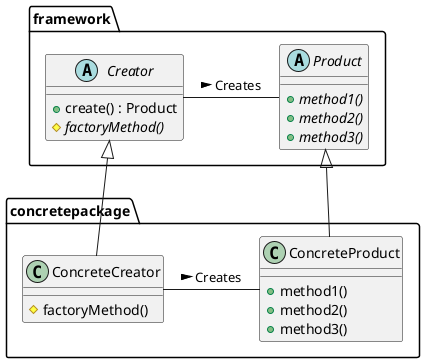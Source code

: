 @startuml FactoryMethodClassDiagram.png
skinparam shadowing false

package framework {

	abstract class Product {
		+ {abstract} method1()
		+ {abstract} method2()
		+ {abstract} method3()
	}

	abstract class Creator {
		+ create() : Product
		# {abstract} factoryMethod()
	}

	Creator - Product : Creates >
}

package concretepackage {

	class ConcreteProduct {
		+ method1()
		+ method2()
		+ method3()
	}

	class ConcreteCreator {
		# factoryMethod()
	}

	ConcreteCreator - ConcreteProduct : Creates >
}

Creator <|-d- ConcreteCreator
Product <|-d- ConcreteProduct

@enduml
